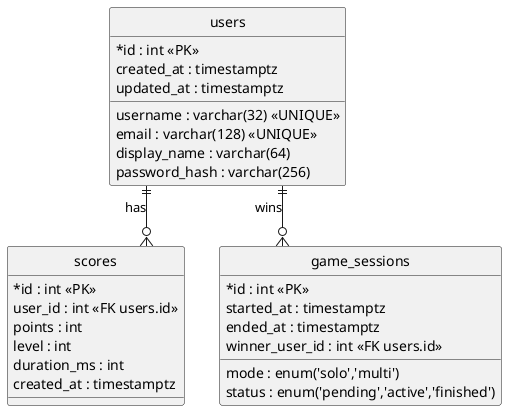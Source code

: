 @startuml
hide circle
skinparam linetype ortho
skinparam classAttributeIconSize 0

entity users {
  *id : int <<PK>>
  username : varchar(32) <<UNIQUE>>
  email : varchar(128) <<UNIQUE>>
  display_name : varchar(64)
  password_hash : varchar(256)
  created_at : timestamptz
  updated_at : timestamptz
}

entity scores {
  *id : int <<PK>>
  user_id : int <<FK users.id>>
  points : int
  level : int
  duration_ms : int
  created_at : timestamptz
}

entity game_sessions {
  *id : int <<PK>>
  mode : enum('solo','multi')
  status : enum('pending','active','finished')
  started_at : timestamptz
  ended_at : timestamptz
  winner_user_id : int <<FK users.id>>
}

users ||--o{ scores : has
users ||--o{ game_sessions : wins

@enduml
